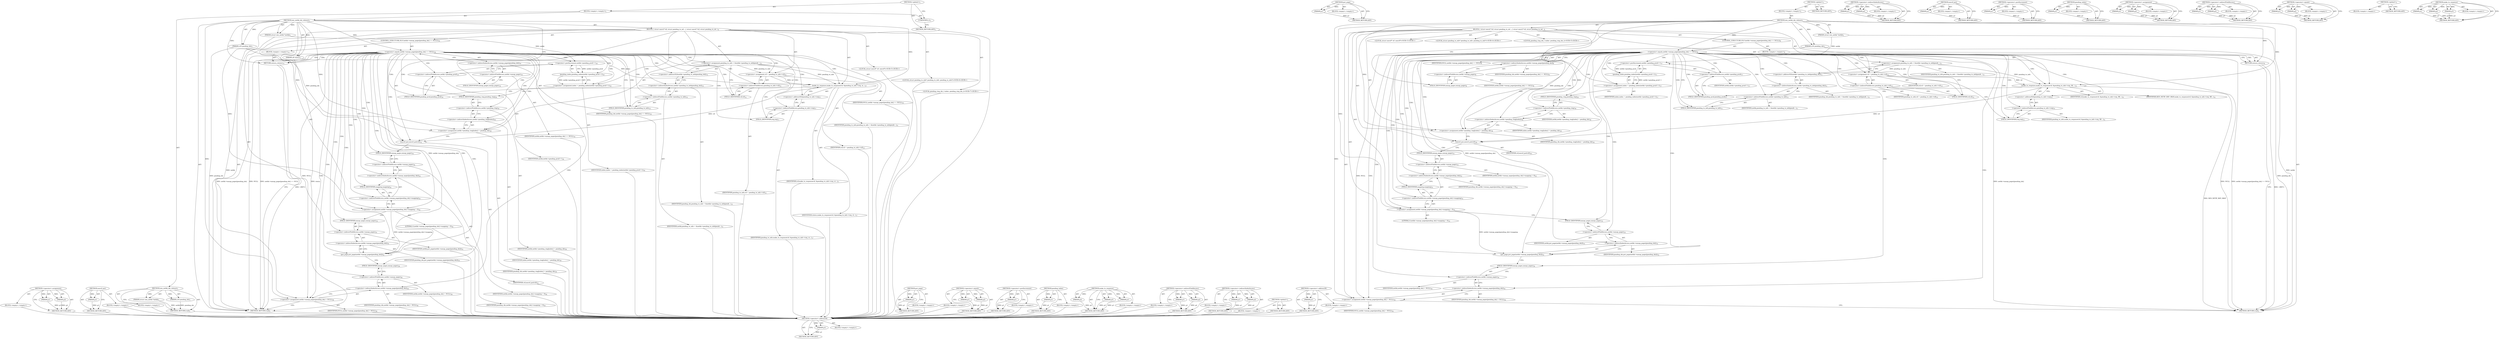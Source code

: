 digraph "&lt;operator&gt;.addressOf" {
vulnerable_130 [label=<(METHOD,&lt;operator&gt;.addressOf)>];
vulnerable_131 [label=<(PARAM,p1)>];
vulnerable_132 [label=<(BLOCK,&lt;empty&gt;,&lt;empty&gt;)>];
vulnerable_133 [label=<(METHOD_RETURN,ANY)>];
vulnerable_152 [label=<(METHOD,put_page)>];
vulnerable_153 [label=<(PARAM,p1)>];
vulnerable_154 [label=<(BLOCK,&lt;empty&gt;,&lt;empty&gt;)>];
vulnerable_155 [label=<(METHOD_RETURN,ANY)>];
vulnerable_6 [label=<(METHOD,&lt;global&gt;)<SUB>1</SUB>>];
vulnerable_7 [label=<(BLOCK,&lt;empty&gt;,&lt;empty&gt;)<SUB>1</SUB>>];
vulnerable_8 [label=<(METHOD,xen_netbk_idx_release)<SUB>1</SUB>>];
vulnerable_9 [label=<(PARAM,struct xen_netbk *netbk)<SUB>1</SUB>>];
vulnerable_10 [label=<(PARAM,u16 pending_idx)<SUB>1</SUB>>];
vulnerable_11 [label=<(BLOCK,{
 	struct xenvif *vif;
 	struct pending_tx_inf...,{
 	struct xenvif *vif;
 	struct pending_tx_inf...)<SUB>2</SUB>>];
vulnerable_12 [label="<(LOCAL,struct xenvif* vif: xenvif*)<SUB>3</SUB>>"];
vulnerable_13 [label="<(LOCAL,struct pending_tx_info* pending_tx_info: pending_tx_info*)<SUB>4</SUB>>"];
vulnerable_14 [label="<(LOCAL,pending_ring_idx_t index: pending_ring_idx_t)<SUB>5</SUB>>"];
vulnerable_15 [label=<(CONTROL_STRUCTURE,IF,if (netbk-&gt;mmap_pages[pending_idx] == NULL))<SUB>8</SUB>>];
vulnerable_16 [label=<(&lt;operator&gt;.equals,netbk-&gt;mmap_pages[pending_idx] == NULL)<SUB>8</SUB>>];
vulnerable_17 [label=<(&lt;operator&gt;.indirectIndexAccess,netbk-&gt;mmap_pages[pending_idx])<SUB>8</SUB>>];
vulnerable_18 [label=<(&lt;operator&gt;.indirectFieldAccess,netbk-&gt;mmap_pages)<SUB>8</SUB>>];
vulnerable_19 [label=<(IDENTIFIER,netbk,netbk-&gt;mmap_pages[pending_idx] == NULL)<SUB>8</SUB>>];
vulnerable_20 [label=<(FIELD_IDENTIFIER,mmap_pages,mmap_pages)<SUB>8</SUB>>];
vulnerable_21 [label=<(IDENTIFIER,pending_idx,netbk-&gt;mmap_pages[pending_idx] == NULL)<SUB>8</SUB>>];
vulnerable_22 [label=<(IDENTIFIER,NULL,netbk-&gt;mmap_pages[pending_idx] == NULL)<SUB>8</SUB>>];
vulnerable_23 [label=<(BLOCK,&lt;empty&gt;,&lt;empty&gt;)<SUB>9</SUB>>];
vulnerable_24 [label=<(RETURN,return;,return;)<SUB>9</SUB>>];
vulnerable_25 [label=<(&lt;operator&gt;.assignment,pending_tx_info = &amp;netbk-&gt;pending_tx_info[pendi...)<SUB>11</SUB>>];
vulnerable_26 [label=<(IDENTIFIER,pending_tx_info,pending_tx_info = &amp;netbk-&gt;pending_tx_info[pendi...)<SUB>11</SUB>>];
vulnerable_27 [label=<(&lt;operator&gt;.addressOf,&amp;netbk-&gt;pending_tx_info[pending_idx])<SUB>11</SUB>>];
vulnerable_28 [label=<(&lt;operator&gt;.indirectIndexAccess,netbk-&gt;pending_tx_info[pending_idx])<SUB>11</SUB>>];
vulnerable_29 [label=<(&lt;operator&gt;.indirectFieldAccess,netbk-&gt;pending_tx_info)<SUB>11</SUB>>];
vulnerable_30 [label=<(IDENTIFIER,netbk,pending_tx_info = &amp;netbk-&gt;pending_tx_info[pendi...)<SUB>11</SUB>>];
vulnerable_31 [label=<(FIELD_IDENTIFIER,pending_tx_info,pending_tx_info)<SUB>11</SUB>>];
vulnerable_32 [label=<(IDENTIFIER,pending_idx,pending_tx_info = &amp;netbk-&gt;pending_tx_info[pendi...)<SUB>11</SUB>>];
vulnerable_33 [label=<(&lt;operator&gt;.assignment,vif = pending_tx_info-&gt;vif)<SUB>13</SUB>>];
vulnerable_34 [label=<(IDENTIFIER,vif,vif = pending_tx_info-&gt;vif)<SUB>13</SUB>>];
vulnerable_35 [label=<(&lt;operator&gt;.indirectFieldAccess,pending_tx_info-&gt;vif)<SUB>13</SUB>>];
vulnerable_36 [label=<(IDENTIFIER,pending_tx_info,vif = pending_tx_info-&gt;vif)<SUB>13</SUB>>];
vulnerable_37 [label=<(FIELD_IDENTIFIER,vif,vif)<SUB>13</SUB>>];
vulnerable_38 [label=<(make_tx_response,make_tx_response(vif, &amp;pending_tx_info-&gt;req, XE...)<SUB>15</SUB>>];
vulnerable_39 [label=<(IDENTIFIER,vif,make_tx_response(vif, &amp;pending_tx_info-&gt;req, XE...)<SUB>15</SUB>>];
vulnerable_40 [label=<(&lt;operator&gt;.addressOf,&amp;pending_tx_info-&gt;req)<SUB>15</SUB>>];
vulnerable_41 [label=<(&lt;operator&gt;.indirectFieldAccess,pending_tx_info-&gt;req)<SUB>15</SUB>>];
vulnerable_42 [label=<(IDENTIFIER,pending_tx_info,make_tx_response(vif, &amp;pending_tx_info-&gt;req, XE...)<SUB>15</SUB>>];
vulnerable_43 [label=<(FIELD_IDENTIFIER,req,req)<SUB>15</SUB>>];
vulnerable_44 [label=<(IDENTIFIER,XEN_NETIF_RSP_OKAY,make_tx_response(vif, &amp;pending_tx_info-&gt;req, XE...)<SUB>15</SUB>>];
vulnerable_45 [label=<(&lt;operator&gt;.assignment,index = pending_index(netbk-&gt;pending_prod++))<SUB>17</SUB>>];
vulnerable_46 [label=<(IDENTIFIER,index,index = pending_index(netbk-&gt;pending_prod++))<SUB>17</SUB>>];
vulnerable_47 [label=<(pending_index,pending_index(netbk-&gt;pending_prod++))<SUB>17</SUB>>];
vulnerable_48 [label=<(&lt;operator&gt;.postIncrement,netbk-&gt;pending_prod++)<SUB>17</SUB>>];
vulnerable_49 [label=<(&lt;operator&gt;.indirectFieldAccess,netbk-&gt;pending_prod)<SUB>17</SUB>>];
vulnerable_50 [label=<(IDENTIFIER,netbk,netbk-&gt;pending_prod++)<SUB>17</SUB>>];
vulnerable_51 [label=<(FIELD_IDENTIFIER,pending_prod,pending_prod)<SUB>17</SUB>>];
vulnerable_52 [label=<(&lt;operator&gt;.assignment,netbk-&gt;pending_ring[index] = pending_idx)<SUB>18</SUB>>];
vulnerable_53 [label=<(&lt;operator&gt;.indirectIndexAccess,netbk-&gt;pending_ring[index])<SUB>18</SUB>>];
vulnerable_54 [label=<(&lt;operator&gt;.indirectFieldAccess,netbk-&gt;pending_ring)<SUB>18</SUB>>];
vulnerable_55 [label=<(IDENTIFIER,netbk,netbk-&gt;pending_ring[index] = pending_idx)<SUB>18</SUB>>];
vulnerable_56 [label=<(FIELD_IDENTIFIER,pending_ring,pending_ring)<SUB>18</SUB>>];
vulnerable_57 [label=<(IDENTIFIER,index,netbk-&gt;pending_ring[index] = pending_idx)<SUB>18</SUB>>];
vulnerable_58 [label=<(IDENTIFIER,pending_idx,netbk-&gt;pending_ring[index] = pending_idx)<SUB>18</SUB>>];
vulnerable_59 [label=<(xenvif_put,xenvif_put(vif))<SUB>20</SUB>>];
vulnerable_60 [label=<(IDENTIFIER,vif,xenvif_put(vif))<SUB>20</SUB>>];
vulnerable_61 [label=<(&lt;operator&gt;.assignment,netbk-&gt;mmap_pages[pending_idx]-&gt;mapping = 0)<SUB>22</SUB>>];
vulnerable_62 [label=<(&lt;operator&gt;.indirectFieldAccess,netbk-&gt;mmap_pages[pending_idx]-&gt;mapping)<SUB>22</SUB>>];
vulnerable_63 [label=<(&lt;operator&gt;.indirectIndexAccess,netbk-&gt;mmap_pages[pending_idx])<SUB>22</SUB>>];
vulnerable_64 [label=<(&lt;operator&gt;.indirectFieldAccess,netbk-&gt;mmap_pages)<SUB>22</SUB>>];
vulnerable_65 [label=<(IDENTIFIER,netbk,netbk-&gt;mmap_pages[pending_idx]-&gt;mapping = 0)<SUB>22</SUB>>];
vulnerable_66 [label=<(FIELD_IDENTIFIER,mmap_pages,mmap_pages)<SUB>22</SUB>>];
vulnerable_67 [label=<(IDENTIFIER,pending_idx,netbk-&gt;mmap_pages[pending_idx]-&gt;mapping = 0)<SUB>22</SUB>>];
vulnerable_68 [label=<(FIELD_IDENTIFIER,mapping,mapping)<SUB>22</SUB>>];
vulnerable_69 [label=<(LITERAL,0,netbk-&gt;mmap_pages[pending_idx]-&gt;mapping = 0)<SUB>22</SUB>>];
vulnerable_70 [label=<(put_page,put_page(netbk-&gt;mmap_pages[pending_idx]))<SUB>23</SUB>>];
vulnerable_71 [label=<(&lt;operator&gt;.indirectIndexAccess,netbk-&gt;mmap_pages[pending_idx])<SUB>23</SUB>>];
vulnerable_72 [label=<(&lt;operator&gt;.indirectFieldAccess,netbk-&gt;mmap_pages)<SUB>23</SUB>>];
vulnerable_73 [label=<(IDENTIFIER,netbk,put_page(netbk-&gt;mmap_pages[pending_idx]))<SUB>23</SUB>>];
vulnerable_74 [label=<(FIELD_IDENTIFIER,mmap_pages,mmap_pages)<SUB>23</SUB>>];
vulnerable_75 [label=<(IDENTIFIER,pending_idx,put_page(netbk-&gt;mmap_pages[pending_idx]))<SUB>23</SUB>>];
vulnerable_76 [label=<(&lt;operator&gt;.assignment,netbk-&gt;mmap_pages[pending_idx] = NULL)<SUB>24</SUB>>];
vulnerable_77 [label=<(&lt;operator&gt;.indirectIndexAccess,netbk-&gt;mmap_pages[pending_idx])<SUB>24</SUB>>];
vulnerable_78 [label=<(&lt;operator&gt;.indirectFieldAccess,netbk-&gt;mmap_pages)<SUB>24</SUB>>];
vulnerable_79 [label=<(IDENTIFIER,netbk,netbk-&gt;mmap_pages[pending_idx] = NULL)<SUB>24</SUB>>];
vulnerable_80 [label=<(FIELD_IDENTIFIER,mmap_pages,mmap_pages)<SUB>24</SUB>>];
vulnerable_81 [label=<(IDENTIFIER,pending_idx,netbk-&gt;mmap_pages[pending_idx] = NULL)<SUB>24</SUB>>];
vulnerable_82 [label=<(IDENTIFIER,NULL,netbk-&gt;mmap_pages[pending_idx] = NULL)<SUB>24</SUB>>];
vulnerable_83 [label=<(METHOD_RETURN,void)<SUB>1</SUB>>];
vulnerable_85 [label=<(METHOD_RETURN,ANY)<SUB>1</SUB>>];
vulnerable_115 [label=<(METHOD,&lt;operator&gt;.indirectIndexAccess)>];
vulnerable_116 [label=<(PARAM,p1)>];
vulnerable_117 [label=<(PARAM,p2)>];
vulnerable_118 [label=<(BLOCK,&lt;empty&gt;,&lt;empty&gt;)>];
vulnerable_119 [label=<(METHOD_RETURN,ANY)>];
vulnerable_148 [label=<(METHOD,xenvif_put)>];
vulnerable_149 [label=<(PARAM,p1)>];
vulnerable_150 [label=<(BLOCK,&lt;empty&gt;,&lt;empty&gt;)>];
vulnerable_151 [label=<(METHOD_RETURN,ANY)>];
vulnerable_144 [label=<(METHOD,&lt;operator&gt;.postIncrement)>];
vulnerable_145 [label=<(PARAM,p1)>];
vulnerable_146 [label=<(BLOCK,&lt;empty&gt;,&lt;empty&gt;)>];
vulnerable_147 [label=<(METHOD_RETURN,ANY)>];
vulnerable_140 [label=<(METHOD,pending_index)>];
vulnerable_141 [label=<(PARAM,p1)>];
vulnerable_142 [label=<(BLOCK,&lt;empty&gt;,&lt;empty&gt;)>];
vulnerable_143 [label=<(METHOD_RETURN,ANY)>];
vulnerable_125 [label=<(METHOD,&lt;operator&gt;.assignment)>];
vulnerable_126 [label=<(PARAM,p1)>];
vulnerable_127 [label=<(PARAM,p2)>];
vulnerable_128 [label=<(BLOCK,&lt;empty&gt;,&lt;empty&gt;)>];
vulnerable_129 [label=<(METHOD_RETURN,ANY)>];
vulnerable_120 [label=<(METHOD,&lt;operator&gt;.indirectFieldAccess)>];
vulnerable_121 [label=<(PARAM,p1)>];
vulnerable_122 [label=<(PARAM,p2)>];
vulnerable_123 [label=<(BLOCK,&lt;empty&gt;,&lt;empty&gt;)>];
vulnerable_124 [label=<(METHOD_RETURN,ANY)>];
vulnerable_110 [label=<(METHOD,&lt;operator&gt;.equals)>];
vulnerable_111 [label=<(PARAM,p1)>];
vulnerable_112 [label=<(PARAM,p2)>];
vulnerable_113 [label=<(BLOCK,&lt;empty&gt;,&lt;empty&gt;)>];
vulnerable_114 [label=<(METHOD_RETURN,ANY)>];
vulnerable_104 [label=<(METHOD,&lt;global&gt;)<SUB>1</SUB>>];
vulnerable_105 [label=<(BLOCK,&lt;empty&gt;,&lt;empty&gt;)>];
vulnerable_106 [label=<(METHOD_RETURN,ANY)>];
vulnerable_134 [label=<(METHOD,make_tx_response)>];
vulnerable_135 [label=<(PARAM,p1)>];
vulnerable_136 [label=<(PARAM,p2)>];
vulnerable_137 [label=<(PARAM,p3)>];
vulnerable_138 [label=<(BLOCK,&lt;empty&gt;,&lt;empty&gt;)>];
vulnerable_139 [label=<(METHOD_RETURN,ANY)>];
fixed_135 [label=<(METHOD,&lt;operator&gt;.assignment)>];
fixed_136 [label=<(PARAM,p1)>];
fixed_137 [label=<(PARAM,p2)>];
fixed_138 [label=<(BLOCK,&lt;empty&gt;,&lt;empty&gt;)>];
fixed_139 [label=<(METHOD_RETURN,ANY)>];
fixed_158 [label=<(METHOD,xenvif_put)>];
fixed_159 [label=<(PARAM,p1)>];
fixed_160 [label=<(BLOCK,&lt;empty&gt;,&lt;empty&gt;)>];
fixed_161 [label=<(METHOD_RETURN,ANY)>];
fixed_6 [label=<(METHOD,&lt;global&gt;)<SUB>1</SUB>>];
fixed_7 [label=<(BLOCK,&lt;empty&gt;,&lt;empty&gt;)<SUB>1</SUB>>];
fixed_8 [label=<(METHOD,xen_netbk_idx_release)<SUB>1</SUB>>];
fixed_9 [label=<(PARAM,struct xen_netbk *netbk)<SUB>1</SUB>>];
fixed_10 [label=<(PARAM,u16 pending_idx)<SUB>1</SUB>>];
fixed_11 [label=<(BLOCK,&lt;empty&gt;,&lt;empty&gt;)>];
fixed_12 [label=<(METHOD_RETURN,void)<SUB>1</SUB>>];
fixed_14 [label=<(UNKNOWN,),))<SUB>1</SUB>>];
fixed_15 [label=<(METHOD,xen_netbk_idx_release)<SUB>2</SUB>>];
fixed_16 [label=<(PARAM,struct xen_netbk *netbk)<SUB>2</SUB>>];
fixed_17 [label=<(PARAM,u16 pending_idx)<SUB>2</SUB>>];
fixed_18 [label=<(PARAM,u8 status)<SUB>3</SUB>>];
fixed_19 [label=<(BLOCK,{
 	struct xenvif *vif;
 	struct pending_tx_inf...,{
 	struct xenvif *vif;
 	struct pending_tx_inf...)<SUB>4</SUB>>];
fixed_20 [label="<(LOCAL,struct xenvif* vif: xenvif*)<SUB>5</SUB>>"];
fixed_21 [label="<(LOCAL,struct pending_tx_info* pending_tx_info: pending_tx_info*)<SUB>6</SUB>>"];
fixed_22 [label="<(LOCAL,pending_ring_idx_t index: pending_ring_idx_t)<SUB>7</SUB>>"];
fixed_23 [label=<(CONTROL_STRUCTURE,IF,if (netbk-&gt;mmap_pages[pending_idx] == NULL))<SUB>10</SUB>>];
fixed_24 [label=<(&lt;operator&gt;.equals,netbk-&gt;mmap_pages[pending_idx] == NULL)<SUB>10</SUB>>];
fixed_25 [label=<(&lt;operator&gt;.indirectIndexAccess,netbk-&gt;mmap_pages[pending_idx])<SUB>10</SUB>>];
fixed_26 [label=<(&lt;operator&gt;.indirectFieldAccess,netbk-&gt;mmap_pages)<SUB>10</SUB>>];
fixed_27 [label=<(IDENTIFIER,netbk,netbk-&gt;mmap_pages[pending_idx] == NULL)<SUB>10</SUB>>];
fixed_28 [label=<(FIELD_IDENTIFIER,mmap_pages,mmap_pages)<SUB>10</SUB>>];
fixed_29 [label=<(IDENTIFIER,pending_idx,netbk-&gt;mmap_pages[pending_idx] == NULL)<SUB>10</SUB>>];
fixed_30 [label=<(IDENTIFIER,NULL,netbk-&gt;mmap_pages[pending_idx] == NULL)<SUB>10</SUB>>];
fixed_31 [label=<(BLOCK,&lt;empty&gt;,&lt;empty&gt;)<SUB>11</SUB>>];
fixed_32 [label=<(RETURN,return;,return;)<SUB>11</SUB>>];
fixed_33 [label=<(&lt;operator&gt;.assignment,pending_tx_info = &amp;netbk-&gt;pending_tx_info[pendi...)<SUB>13</SUB>>];
fixed_34 [label=<(IDENTIFIER,pending_tx_info,pending_tx_info = &amp;netbk-&gt;pending_tx_info[pendi...)<SUB>13</SUB>>];
fixed_35 [label=<(&lt;operator&gt;.addressOf,&amp;netbk-&gt;pending_tx_info[pending_idx])<SUB>13</SUB>>];
fixed_36 [label=<(&lt;operator&gt;.indirectIndexAccess,netbk-&gt;pending_tx_info[pending_idx])<SUB>13</SUB>>];
fixed_37 [label=<(&lt;operator&gt;.indirectFieldAccess,netbk-&gt;pending_tx_info)<SUB>13</SUB>>];
fixed_38 [label=<(IDENTIFIER,netbk,pending_tx_info = &amp;netbk-&gt;pending_tx_info[pendi...)<SUB>13</SUB>>];
fixed_39 [label=<(FIELD_IDENTIFIER,pending_tx_info,pending_tx_info)<SUB>13</SUB>>];
fixed_40 [label=<(IDENTIFIER,pending_idx,pending_tx_info = &amp;netbk-&gt;pending_tx_info[pendi...)<SUB>13</SUB>>];
fixed_41 [label=<(&lt;operator&gt;.assignment,vif = pending_tx_info-&gt;vif)<SUB>15</SUB>>];
fixed_42 [label=<(IDENTIFIER,vif,vif = pending_tx_info-&gt;vif)<SUB>15</SUB>>];
fixed_43 [label=<(&lt;operator&gt;.indirectFieldAccess,pending_tx_info-&gt;vif)<SUB>15</SUB>>];
fixed_44 [label=<(IDENTIFIER,pending_tx_info,vif = pending_tx_info-&gt;vif)<SUB>15</SUB>>];
fixed_45 [label=<(FIELD_IDENTIFIER,vif,vif)<SUB>15</SUB>>];
fixed_46 [label=<(make_tx_response,make_tx_response(vif, &amp;pending_tx_info-&gt;req, st...)<SUB>17</SUB>>];
fixed_47 [label=<(IDENTIFIER,vif,make_tx_response(vif, &amp;pending_tx_info-&gt;req, st...)<SUB>17</SUB>>];
fixed_48 [label=<(&lt;operator&gt;.addressOf,&amp;pending_tx_info-&gt;req)<SUB>17</SUB>>];
fixed_49 [label=<(&lt;operator&gt;.indirectFieldAccess,pending_tx_info-&gt;req)<SUB>17</SUB>>];
fixed_50 [label=<(IDENTIFIER,pending_tx_info,make_tx_response(vif, &amp;pending_tx_info-&gt;req, st...)<SUB>17</SUB>>];
fixed_51 [label=<(FIELD_IDENTIFIER,req,req)<SUB>17</SUB>>];
fixed_52 [label=<(IDENTIFIER,status,make_tx_response(vif, &amp;pending_tx_info-&gt;req, st...)<SUB>17</SUB>>];
fixed_53 [label=<(&lt;operator&gt;.assignment,index = pending_index(netbk-&gt;pending_prod++))<SUB>19</SUB>>];
fixed_54 [label=<(IDENTIFIER,index,index = pending_index(netbk-&gt;pending_prod++))<SUB>19</SUB>>];
fixed_55 [label=<(pending_index,pending_index(netbk-&gt;pending_prod++))<SUB>19</SUB>>];
fixed_56 [label=<(&lt;operator&gt;.postIncrement,netbk-&gt;pending_prod++)<SUB>19</SUB>>];
fixed_57 [label=<(&lt;operator&gt;.indirectFieldAccess,netbk-&gt;pending_prod)<SUB>19</SUB>>];
fixed_58 [label=<(IDENTIFIER,netbk,netbk-&gt;pending_prod++)<SUB>19</SUB>>];
fixed_59 [label=<(FIELD_IDENTIFIER,pending_prod,pending_prod)<SUB>19</SUB>>];
fixed_60 [label=<(&lt;operator&gt;.assignment,netbk-&gt;pending_ring[index] = pending_idx)<SUB>20</SUB>>];
fixed_61 [label=<(&lt;operator&gt;.indirectIndexAccess,netbk-&gt;pending_ring[index])<SUB>20</SUB>>];
fixed_62 [label=<(&lt;operator&gt;.indirectFieldAccess,netbk-&gt;pending_ring)<SUB>20</SUB>>];
fixed_63 [label=<(IDENTIFIER,netbk,netbk-&gt;pending_ring[index] = pending_idx)<SUB>20</SUB>>];
fixed_64 [label=<(FIELD_IDENTIFIER,pending_ring,pending_ring)<SUB>20</SUB>>];
fixed_65 [label=<(IDENTIFIER,index,netbk-&gt;pending_ring[index] = pending_idx)<SUB>20</SUB>>];
fixed_66 [label=<(IDENTIFIER,pending_idx,netbk-&gt;pending_ring[index] = pending_idx)<SUB>20</SUB>>];
fixed_67 [label=<(xenvif_put,xenvif_put(vif))<SUB>22</SUB>>];
fixed_68 [label=<(IDENTIFIER,vif,xenvif_put(vif))<SUB>22</SUB>>];
fixed_69 [label=<(&lt;operator&gt;.assignment,netbk-&gt;mmap_pages[pending_idx]-&gt;mapping = 0)<SUB>24</SUB>>];
fixed_70 [label=<(&lt;operator&gt;.indirectFieldAccess,netbk-&gt;mmap_pages[pending_idx]-&gt;mapping)<SUB>24</SUB>>];
fixed_71 [label=<(&lt;operator&gt;.indirectIndexAccess,netbk-&gt;mmap_pages[pending_idx])<SUB>24</SUB>>];
fixed_72 [label=<(&lt;operator&gt;.indirectFieldAccess,netbk-&gt;mmap_pages)<SUB>24</SUB>>];
fixed_73 [label=<(IDENTIFIER,netbk,netbk-&gt;mmap_pages[pending_idx]-&gt;mapping = 0)<SUB>24</SUB>>];
fixed_74 [label=<(FIELD_IDENTIFIER,mmap_pages,mmap_pages)<SUB>24</SUB>>];
fixed_75 [label=<(IDENTIFIER,pending_idx,netbk-&gt;mmap_pages[pending_idx]-&gt;mapping = 0)<SUB>24</SUB>>];
fixed_76 [label=<(FIELD_IDENTIFIER,mapping,mapping)<SUB>24</SUB>>];
fixed_77 [label=<(LITERAL,0,netbk-&gt;mmap_pages[pending_idx]-&gt;mapping = 0)<SUB>24</SUB>>];
fixed_78 [label=<(put_page,put_page(netbk-&gt;mmap_pages[pending_idx]))<SUB>25</SUB>>];
fixed_79 [label=<(&lt;operator&gt;.indirectIndexAccess,netbk-&gt;mmap_pages[pending_idx])<SUB>25</SUB>>];
fixed_80 [label=<(&lt;operator&gt;.indirectFieldAccess,netbk-&gt;mmap_pages)<SUB>25</SUB>>];
fixed_81 [label=<(IDENTIFIER,netbk,put_page(netbk-&gt;mmap_pages[pending_idx]))<SUB>25</SUB>>];
fixed_82 [label=<(FIELD_IDENTIFIER,mmap_pages,mmap_pages)<SUB>25</SUB>>];
fixed_83 [label=<(IDENTIFIER,pending_idx,put_page(netbk-&gt;mmap_pages[pending_idx]))<SUB>25</SUB>>];
fixed_84 [label=<(&lt;operator&gt;.assignment,netbk-&gt;mmap_pages[pending_idx] = NULL)<SUB>26</SUB>>];
fixed_85 [label=<(&lt;operator&gt;.indirectIndexAccess,netbk-&gt;mmap_pages[pending_idx])<SUB>26</SUB>>];
fixed_86 [label=<(&lt;operator&gt;.indirectFieldAccess,netbk-&gt;mmap_pages)<SUB>26</SUB>>];
fixed_87 [label=<(IDENTIFIER,netbk,netbk-&gt;mmap_pages[pending_idx] = NULL)<SUB>26</SUB>>];
fixed_88 [label=<(FIELD_IDENTIFIER,mmap_pages,mmap_pages)<SUB>26</SUB>>];
fixed_89 [label=<(IDENTIFIER,pending_idx,netbk-&gt;mmap_pages[pending_idx] = NULL)<SUB>26</SUB>>];
fixed_90 [label=<(IDENTIFIER,NULL,netbk-&gt;mmap_pages[pending_idx] = NULL)<SUB>26</SUB>>];
fixed_91 [label=<(METHOD_RETURN,void)<SUB>2</SUB>>];
fixed_93 [label=<(METHOD_RETURN,ANY)<SUB>1</SUB>>];
fixed_162 [label=<(METHOD,put_page)>];
fixed_163 [label=<(PARAM,p1)>];
fixed_164 [label=<(BLOCK,&lt;empty&gt;,&lt;empty&gt;)>];
fixed_165 [label=<(METHOD_RETURN,ANY)>];
fixed_120 [label=<(METHOD,&lt;operator&gt;.equals)>];
fixed_121 [label=<(PARAM,p1)>];
fixed_122 [label=<(PARAM,p2)>];
fixed_123 [label=<(BLOCK,&lt;empty&gt;,&lt;empty&gt;)>];
fixed_124 [label=<(METHOD_RETURN,ANY)>];
fixed_154 [label=<(METHOD,&lt;operator&gt;.postIncrement)>];
fixed_155 [label=<(PARAM,p1)>];
fixed_156 [label=<(BLOCK,&lt;empty&gt;,&lt;empty&gt;)>];
fixed_157 [label=<(METHOD_RETURN,ANY)>];
fixed_150 [label=<(METHOD,pending_index)>];
fixed_151 [label=<(PARAM,p1)>];
fixed_152 [label=<(BLOCK,&lt;empty&gt;,&lt;empty&gt;)>];
fixed_153 [label=<(METHOD_RETURN,ANY)>];
fixed_144 [label=<(METHOD,make_tx_response)>];
fixed_145 [label=<(PARAM,p1)>];
fixed_146 [label=<(PARAM,p2)>];
fixed_147 [label=<(PARAM,p3)>];
fixed_148 [label=<(BLOCK,&lt;empty&gt;,&lt;empty&gt;)>];
fixed_149 [label=<(METHOD_RETURN,ANY)>];
fixed_130 [label=<(METHOD,&lt;operator&gt;.indirectFieldAccess)>];
fixed_131 [label=<(PARAM,p1)>];
fixed_132 [label=<(PARAM,p2)>];
fixed_133 [label=<(BLOCK,&lt;empty&gt;,&lt;empty&gt;)>];
fixed_134 [label=<(METHOD_RETURN,ANY)>];
fixed_125 [label=<(METHOD,&lt;operator&gt;.indirectIndexAccess)>];
fixed_126 [label=<(PARAM,p1)>];
fixed_127 [label=<(PARAM,p2)>];
fixed_128 [label=<(BLOCK,&lt;empty&gt;,&lt;empty&gt;)>];
fixed_129 [label=<(METHOD_RETURN,ANY)>];
fixed_114 [label=<(METHOD,&lt;global&gt;)<SUB>1</SUB>>];
fixed_115 [label=<(BLOCK,&lt;empty&gt;,&lt;empty&gt;)>];
fixed_116 [label=<(METHOD_RETURN,ANY)>];
fixed_140 [label=<(METHOD,&lt;operator&gt;.addressOf)>];
fixed_141 [label=<(PARAM,p1)>];
fixed_142 [label=<(BLOCK,&lt;empty&gt;,&lt;empty&gt;)>];
fixed_143 [label=<(METHOD_RETURN,ANY)>];
vulnerable_130 -> vulnerable_131  [key=0, label="AST: "];
vulnerable_130 -> vulnerable_131  [key=1, label="DDG: "];
vulnerable_130 -> vulnerable_132  [key=0, label="AST: "];
vulnerable_130 -> vulnerable_133  [key=0, label="AST: "];
vulnerable_130 -> vulnerable_133  [key=1, label="CFG: "];
vulnerable_131 -> vulnerable_133  [key=0, label="DDG: p1"];
vulnerable_152 -> vulnerable_153  [key=0, label="AST: "];
vulnerable_152 -> vulnerable_153  [key=1, label="DDG: "];
vulnerable_152 -> vulnerable_154  [key=0, label="AST: "];
vulnerable_152 -> vulnerable_155  [key=0, label="AST: "];
vulnerable_152 -> vulnerable_155  [key=1, label="CFG: "];
vulnerable_153 -> vulnerable_155  [key=0, label="DDG: p1"];
vulnerable_6 -> vulnerable_7  [key=0, label="AST: "];
vulnerable_6 -> vulnerable_85  [key=0, label="AST: "];
vulnerable_6 -> vulnerable_85  [key=1, label="CFG: "];
vulnerable_7 -> vulnerable_8  [key=0, label="AST: "];
vulnerable_8 -> vulnerable_9  [key=0, label="AST: "];
vulnerable_8 -> vulnerable_9  [key=1, label="DDG: "];
vulnerable_8 -> vulnerable_10  [key=0, label="AST: "];
vulnerable_8 -> vulnerable_10  [key=1, label="DDG: "];
vulnerable_8 -> vulnerable_11  [key=0, label="AST: "];
vulnerable_8 -> vulnerable_83  [key=0, label="AST: "];
vulnerable_8 -> vulnerable_20  [key=0, label="CFG: "];
vulnerable_8 -> vulnerable_52  [key=0, label="DDG: "];
vulnerable_8 -> vulnerable_61  [key=0, label="DDG: "];
vulnerable_8 -> vulnerable_76  [key=0, label="DDG: "];
vulnerable_8 -> vulnerable_38  [key=0, label="DDG: "];
vulnerable_8 -> vulnerable_59  [key=0, label="DDG: "];
vulnerable_8 -> vulnerable_16  [key=0, label="DDG: "];
vulnerable_8 -> vulnerable_24  [key=0, label="DDG: "];
vulnerable_9 -> vulnerable_83  [key=0, label="DDG: netbk"];
vulnerable_9 -> vulnerable_48  [key=0, label="DDG: netbk"];
vulnerable_10 -> vulnerable_83  [key=0, label="DDG: pending_idx"];
vulnerable_10 -> vulnerable_52  [key=0, label="DDG: pending_idx"];
vulnerable_11 -> vulnerable_12  [key=0, label="AST: "];
vulnerable_11 -> vulnerable_13  [key=0, label="AST: "];
vulnerable_11 -> vulnerable_14  [key=0, label="AST: "];
vulnerable_11 -> vulnerable_15  [key=0, label="AST: "];
vulnerable_11 -> vulnerable_25  [key=0, label="AST: "];
vulnerable_11 -> vulnerable_33  [key=0, label="AST: "];
vulnerable_11 -> vulnerable_38  [key=0, label="AST: "];
vulnerable_11 -> vulnerable_45  [key=0, label="AST: "];
vulnerable_11 -> vulnerable_52  [key=0, label="AST: "];
vulnerable_11 -> vulnerable_59  [key=0, label="AST: "];
vulnerable_11 -> vulnerable_61  [key=0, label="AST: "];
vulnerable_11 -> vulnerable_70  [key=0, label="AST: "];
vulnerable_11 -> vulnerable_76  [key=0, label="AST: "];
vulnerable_15 -> vulnerable_16  [key=0, label="AST: "];
vulnerable_15 -> vulnerable_23  [key=0, label="AST: "];
vulnerable_16 -> vulnerable_17  [key=0, label="AST: "];
vulnerable_16 -> vulnerable_22  [key=0, label="AST: "];
vulnerable_16 -> vulnerable_24  [key=0, label="CFG: "];
vulnerable_16 -> vulnerable_24  [key=1, label="CDG: "];
vulnerable_16 -> vulnerable_31  [key=0, label="CFG: "];
vulnerable_16 -> vulnerable_31  [key=1, label="CDG: "];
vulnerable_16 -> vulnerable_83  [key=0, label="DDG: netbk-&gt;mmap_pages[pending_idx]"];
vulnerable_16 -> vulnerable_83  [key=1, label="DDG: NULL"];
vulnerable_16 -> vulnerable_83  [key=2, label="DDG: netbk-&gt;mmap_pages[pending_idx] == NULL"];
vulnerable_16 -> vulnerable_76  [key=0, label="DDG: NULL"];
vulnerable_16 -> vulnerable_76  [key=1, label="CDG: "];
vulnerable_16 -> vulnerable_70  [key=0, label="DDG: netbk-&gt;mmap_pages[pending_idx]"];
vulnerable_16 -> vulnerable_70  [key=1, label="CDG: "];
vulnerable_16 -> vulnerable_47  [key=0, label="CDG: "];
vulnerable_16 -> vulnerable_48  [key=0, label="CDG: "];
vulnerable_16 -> vulnerable_68  [key=0, label="CDG: "];
vulnerable_16 -> vulnerable_49  [key=0, label="CDG: "];
vulnerable_16 -> vulnerable_77  [key=0, label="CDG: "];
vulnerable_16 -> vulnerable_64  [key=0, label="CDG: "];
vulnerable_16 -> vulnerable_51  [key=0, label="CDG: "];
vulnerable_16 -> vulnerable_28  [key=0, label="CDG: "];
vulnerable_16 -> vulnerable_66  [key=0, label="CDG: "];
vulnerable_16 -> vulnerable_52  [key=0, label="CDG: "];
vulnerable_16 -> vulnerable_37  [key=0, label="CDG: "];
vulnerable_16 -> vulnerable_38  [key=0, label="CDG: "];
vulnerable_16 -> vulnerable_25  [key=0, label="CDG: "];
vulnerable_16 -> vulnerable_72  [key=0, label="CDG: "];
vulnerable_16 -> vulnerable_56  [key=0, label="CDG: "];
vulnerable_16 -> vulnerable_74  [key=0, label="CDG: "];
vulnerable_16 -> vulnerable_45  [key=0, label="CDG: "];
vulnerable_16 -> vulnerable_27  [key=0, label="CDG: "];
vulnerable_16 -> vulnerable_40  [key=0, label="CDG: "];
vulnerable_16 -> vulnerable_29  [key=0, label="CDG: "];
vulnerable_16 -> vulnerable_59  [key=0, label="CDG: "];
vulnerable_16 -> vulnerable_35  [key=0, label="CDG: "];
vulnerable_16 -> vulnerable_54  [key=0, label="CDG: "];
vulnerable_16 -> vulnerable_43  [key=0, label="CDG: "];
vulnerable_16 -> vulnerable_80  [key=0, label="CDG: "];
vulnerable_16 -> vulnerable_33  [key=0, label="CDG: "];
vulnerable_16 -> vulnerable_61  [key=0, label="CDG: "];
vulnerable_16 -> vulnerable_71  [key=0, label="CDG: "];
vulnerable_16 -> vulnerable_53  [key=0, label="CDG: "];
vulnerable_16 -> vulnerable_41  [key=0, label="CDG: "];
vulnerable_16 -> vulnerable_63  [key=0, label="CDG: "];
vulnerable_16 -> vulnerable_78  [key=0, label="CDG: "];
vulnerable_16 -> vulnerable_62  [key=0, label="CDG: "];
vulnerable_17 -> vulnerable_18  [key=0, label="AST: "];
vulnerable_17 -> vulnerable_21  [key=0, label="AST: "];
vulnerable_17 -> vulnerable_16  [key=0, label="CFG: "];
vulnerable_18 -> vulnerable_19  [key=0, label="AST: "];
vulnerable_18 -> vulnerable_20  [key=0, label="AST: "];
vulnerable_18 -> vulnerable_17  [key=0, label="CFG: "];
vulnerable_20 -> vulnerable_18  [key=0, label="CFG: "];
vulnerable_23 -> vulnerable_24  [key=0, label="AST: "];
vulnerable_24 -> vulnerable_83  [key=0, label="CFG: "];
vulnerable_24 -> vulnerable_83  [key=1, label="DDG: &lt;RET&gt;"];
vulnerable_25 -> vulnerable_26  [key=0, label="AST: "];
vulnerable_25 -> vulnerable_27  [key=0, label="AST: "];
vulnerable_25 -> vulnerable_37  [key=0, label="CFG: "];
vulnerable_25 -> vulnerable_33  [key=0, label="DDG: pending_tx_info"];
vulnerable_25 -> vulnerable_38  [key=0, label="DDG: pending_tx_info"];
vulnerable_27 -> vulnerable_28  [key=0, label="AST: "];
vulnerable_27 -> vulnerable_25  [key=0, label="CFG: "];
vulnerable_28 -> vulnerable_29  [key=0, label="AST: "];
vulnerable_28 -> vulnerable_32  [key=0, label="AST: "];
vulnerable_28 -> vulnerable_27  [key=0, label="CFG: "];
vulnerable_29 -> vulnerable_30  [key=0, label="AST: "];
vulnerable_29 -> vulnerable_31  [key=0, label="AST: "];
vulnerable_29 -> vulnerable_28  [key=0, label="CFG: "];
vulnerable_31 -> vulnerable_29  [key=0, label="CFG: "];
vulnerable_33 -> vulnerable_34  [key=0, label="AST: "];
vulnerable_33 -> vulnerable_35  [key=0, label="AST: "];
vulnerable_33 -> vulnerable_43  [key=0, label="CFG: "];
vulnerable_33 -> vulnerable_38  [key=0, label="DDG: vif"];
vulnerable_35 -> vulnerable_36  [key=0, label="AST: "];
vulnerable_35 -> vulnerable_37  [key=0, label="AST: "];
vulnerable_35 -> vulnerable_33  [key=0, label="CFG: "];
vulnerable_37 -> vulnerable_35  [key=0, label="CFG: "];
vulnerable_38 -> vulnerable_39  [key=0, label="AST: "];
vulnerable_38 -> vulnerable_40  [key=0, label="AST: "];
vulnerable_38 -> vulnerable_44  [key=0, label="AST: "];
vulnerable_38 -> vulnerable_51  [key=0, label="CFG: "];
vulnerable_38 -> vulnerable_83  [key=0, label="DDG: XEN_NETIF_RSP_OKAY"];
vulnerable_38 -> vulnerable_59  [key=0, label="DDG: vif"];
vulnerable_40 -> vulnerable_41  [key=0, label="AST: "];
vulnerable_40 -> vulnerable_38  [key=0, label="CFG: "];
vulnerable_41 -> vulnerable_42  [key=0, label="AST: "];
vulnerable_41 -> vulnerable_43  [key=0, label="AST: "];
vulnerable_41 -> vulnerable_40  [key=0, label="CFG: "];
vulnerable_43 -> vulnerable_41  [key=0, label="CFG: "];
vulnerable_45 -> vulnerable_46  [key=0, label="AST: "];
vulnerable_45 -> vulnerable_47  [key=0, label="AST: "];
vulnerable_45 -> vulnerable_56  [key=0, label="CFG: "];
vulnerable_47 -> vulnerable_48  [key=0, label="AST: "];
vulnerable_47 -> vulnerable_45  [key=0, label="CFG: "];
vulnerable_47 -> vulnerable_45  [key=1, label="DDG: netbk-&gt;pending_prod++"];
vulnerable_48 -> vulnerable_49  [key=0, label="AST: "];
vulnerable_48 -> vulnerable_47  [key=0, label="CFG: "];
vulnerable_48 -> vulnerable_47  [key=1, label="DDG: netbk-&gt;pending_prod"];
vulnerable_49 -> vulnerable_50  [key=0, label="AST: "];
vulnerable_49 -> vulnerable_51  [key=0, label="AST: "];
vulnerable_49 -> vulnerable_48  [key=0, label="CFG: "];
vulnerable_51 -> vulnerable_49  [key=0, label="CFG: "];
vulnerable_52 -> vulnerable_53  [key=0, label="AST: "];
vulnerable_52 -> vulnerable_58  [key=0, label="AST: "];
vulnerable_52 -> vulnerable_59  [key=0, label="CFG: "];
vulnerable_53 -> vulnerable_54  [key=0, label="AST: "];
vulnerable_53 -> vulnerable_57  [key=0, label="AST: "];
vulnerable_53 -> vulnerable_52  [key=0, label="CFG: "];
vulnerable_54 -> vulnerable_55  [key=0, label="AST: "];
vulnerable_54 -> vulnerable_56  [key=0, label="AST: "];
vulnerable_54 -> vulnerable_53  [key=0, label="CFG: "];
vulnerable_56 -> vulnerable_54  [key=0, label="CFG: "];
vulnerable_59 -> vulnerable_60  [key=0, label="AST: "];
vulnerable_59 -> vulnerable_66  [key=0, label="CFG: "];
vulnerable_61 -> vulnerable_62  [key=0, label="AST: "];
vulnerable_61 -> vulnerable_69  [key=0, label="AST: "];
vulnerable_61 -> vulnerable_74  [key=0, label="CFG: "];
vulnerable_61 -> vulnerable_70  [key=0, label="DDG: netbk-&gt;mmap_pages[pending_idx]-&gt;mapping"];
vulnerable_62 -> vulnerable_63  [key=0, label="AST: "];
vulnerable_62 -> vulnerable_68  [key=0, label="AST: "];
vulnerable_62 -> vulnerable_61  [key=0, label="CFG: "];
vulnerable_63 -> vulnerable_64  [key=0, label="AST: "];
vulnerable_63 -> vulnerable_67  [key=0, label="AST: "];
vulnerable_63 -> vulnerable_68  [key=0, label="CFG: "];
vulnerable_64 -> vulnerable_65  [key=0, label="AST: "];
vulnerable_64 -> vulnerable_66  [key=0, label="AST: "];
vulnerable_64 -> vulnerable_63  [key=0, label="CFG: "];
vulnerable_66 -> vulnerable_64  [key=0, label="CFG: "];
vulnerable_68 -> vulnerable_62  [key=0, label="CFG: "];
vulnerable_70 -> vulnerable_71  [key=0, label="AST: "];
vulnerable_70 -> vulnerable_80  [key=0, label="CFG: "];
vulnerable_71 -> vulnerable_72  [key=0, label="AST: "];
vulnerable_71 -> vulnerable_75  [key=0, label="AST: "];
vulnerable_71 -> vulnerable_70  [key=0, label="CFG: "];
vulnerable_72 -> vulnerable_73  [key=0, label="AST: "];
vulnerable_72 -> vulnerable_74  [key=0, label="AST: "];
vulnerable_72 -> vulnerable_71  [key=0, label="CFG: "];
vulnerable_74 -> vulnerable_72  [key=0, label="CFG: "];
vulnerable_76 -> vulnerable_77  [key=0, label="AST: "];
vulnerable_76 -> vulnerable_82  [key=0, label="AST: "];
vulnerable_76 -> vulnerable_83  [key=0, label="CFG: "];
vulnerable_77 -> vulnerable_78  [key=0, label="AST: "];
vulnerable_77 -> vulnerable_81  [key=0, label="AST: "];
vulnerable_77 -> vulnerable_76  [key=0, label="CFG: "];
vulnerable_78 -> vulnerable_79  [key=0, label="AST: "];
vulnerable_78 -> vulnerable_80  [key=0, label="AST: "];
vulnerable_78 -> vulnerable_77  [key=0, label="CFG: "];
vulnerable_80 -> vulnerable_78  [key=0, label="CFG: "];
vulnerable_115 -> vulnerable_116  [key=0, label="AST: "];
vulnerable_115 -> vulnerable_116  [key=1, label="DDG: "];
vulnerable_115 -> vulnerable_118  [key=0, label="AST: "];
vulnerable_115 -> vulnerable_117  [key=0, label="AST: "];
vulnerable_115 -> vulnerable_117  [key=1, label="DDG: "];
vulnerable_115 -> vulnerable_119  [key=0, label="AST: "];
vulnerable_115 -> vulnerable_119  [key=1, label="CFG: "];
vulnerable_116 -> vulnerable_119  [key=0, label="DDG: p1"];
vulnerable_117 -> vulnerable_119  [key=0, label="DDG: p2"];
vulnerable_148 -> vulnerable_149  [key=0, label="AST: "];
vulnerable_148 -> vulnerable_149  [key=1, label="DDG: "];
vulnerable_148 -> vulnerable_150  [key=0, label="AST: "];
vulnerable_148 -> vulnerable_151  [key=0, label="AST: "];
vulnerable_148 -> vulnerable_151  [key=1, label="CFG: "];
vulnerable_149 -> vulnerable_151  [key=0, label="DDG: p1"];
vulnerable_144 -> vulnerable_145  [key=0, label="AST: "];
vulnerable_144 -> vulnerable_145  [key=1, label="DDG: "];
vulnerable_144 -> vulnerable_146  [key=0, label="AST: "];
vulnerable_144 -> vulnerable_147  [key=0, label="AST: "];
vulnerable_144 -> vulnerable_147  [key=1, label="CFG: "];
vulnerable_145 -> vulnerable_147  [key=0, label="DDG: p1"];
vulnerable_140 -> vulnerable_141  [key=0, label="AST: "];
vulnerable_140 -> vulnerable_141  [key=1, label="DDG: "];
vulnerable_140 -> vulnerable_142  [key=0, label="AST: "];
vulnerable_140 -> vulnerable_143  [key=0, label="AST: "];
vulnerable_140 -> vulnerable_143  [key=1, label="CFG: "];
vulnerable_141 -> vulnerable_143  [key=0, label="DDG: p1"];
vulnerable_125 -> vulnerable_126  [key=0, label="AST: "];
vulnerable_125 -> vulnerable_126  [key=1, label="DDG: "];
vulnerable_125 -> vulnerable_128  [key=0, label="AST: "];
vulnerable_125 -> vulnerable_127  [key=0, label="AST: "];
vulnerable_125 -> vulnerable_127  [key=1, label="DDG: "];
vulnerable_125 -> vulnerable_129  [key=0, label="AST: "];
vulnerable_125 -> vulnerable_129  [key=1, label="CFG: "];
vulnerable_126 -> vulnerable_129  [key=0, label="DDG: p1"];
vulnerable_127 -> vulnerable_129  [key=0, label="DDG: p2"];
vulnerable_120 -> vulnerable_121  [key=0, label="AST: "];
vulnerable_120 -> vulnerable_121  [key=1, label="DDG: "];
vulnerable_120 -> vulnerable_123  [key=0, label="AST: "];
vulnerable_120 -> vulnerable_122  [key=0, label="AST: "];
vulnerable_120 -> vulnerable_122  [key=1, label="DDG: "];
vulnerable_120 -> vulnerable_124  [key=0, label="AST: "];
vulnerable_120 -> vulnerable_124  [key=1, label="CFG: "];
vulnerable_121 -> vulnerable_124  [key=0, label="DDG: p1"];
vulnerable_122 -> vulnerable_124  [key=0, label="DDG: p2"];
vulnerable_110 -> vulnerable_111  [key=0, label="AST: "];
vulnerable_110 -> vulnerable_111  [key=1, label="DDG: "];
vulnerable_110 -> vulnerable_113  [key=0, label="AST: "];
vulnerable_110 -> vulnerable_112  [key=0, label="AST: "];
vulnerable_110 -> vulnerable_112  [key=1, label="DDG: "];
vulnerable_110 -> vulnerable_114  [key=0, label="AST: "];
vulnerable_110 -> vulnerable_114  [key=1, label="CFG: "];
vulnerable_111 -> vulnerable_114  [key=0, label="DDG: p1"];
vulnerable_112 -> vulnerable_114  [key=0, label="DDG: p2"];
vulnerable_104 -> vulnerable_105  [key=0, label="AST: "];
vulnerable_104 -> vulnerable_106  [key=0, label="AST: "];
vulnerable_104 -> vulnerable_106  [key=1, label="CFG: "];
vulnerable_134 -> vulnerable_135  [key=0, label="AST: "];
vulnerable_134 -> vulnerable_135  [key=1, label="DDG: "];
vulnerable_134 -> vulnerable_138  [key=0, label="AST: "];
vulnerable_134 -> vulnerable_136  [key=0, label="AST: "];
vulnerable_134 -> vulnerable_136  [key=1, label="DDG: "];
vulnerable_134 -> vulnerable_139  [key=0, label="AST: "];
vulnerable_134 -> vulnerable_139  [key=1, label="CFG: "];
vulnerable_134 -> vulnerable_137  [key=0, label="AST: "];
vulnerable_134 -> vulnerable_137  [key=1, label="DDG: "];
vulnerable_135 -> vulnerable_139  [key=0, label="DDG: p1"];
vulnerable_136 -> vulnerable_139  [key=0, label="DDG: p2"];
vulnerable_137 -> vulnerable_139  [key=0, label="DDG: p3"];
fixed_135 -> fixed_136  [key=0, label="AST: "];
fixed_135 -> fixed_136  [key=1, label="DDG: "];
fixed_135 -> fixed_138  [key=0, label="AST: "];
fixed_135 -> fixed_137  [key=0, label="AST: "];
fixed_135 -> fixed_137  [key=1, label="DDG: "];
fixed_135 -> fixed_139  [key=0, label="AST: "];
fixed_135 -> fixed_139  [key=1, label="CFG: "];
fixed_136 -> fixed_139  [key=0, label="DDG: p1"];
fixed_137 -> fixed_139  [key=0, label="DDG: p2"];
fixed_138 -> vulnerable_130  [key=0];
fixed_139 -> vulnerable_130  [key=0];
fixed_158 -> fixed_159  [key=0, label="AST: "];
fixed_158 -> fixed_159  [key=1, label="DDG: "];
fixed_158 -> fixed_160  [key=0, label="AST: "];
fixed_158 -> fixed_161  [key=0, label="AST: "];
fixed_158 -> fixed_161  [key=1, label="CFG: "];
fixed_159 -> fixed_161  [key=0, label="DDG: p1"];
fixed_160 -> vulnerable_130  [key=0];
fixed_161 -> vulnerable_130  [key=0];
fixed_6 -> fixed_7  [key=0, label="AST: "];
fixed_6 -> fixed_93  [key=0, label="AST: "];
fixed_6 -> fixed_14  [key=0, label="CFG: "];
fixed_7 -> fixed_8  [key=0, label="AST: "];
fixed_7 -> fixed_14  [key=0, label="AST: "];
fixed_7 -> fixed_15  [key=0, label="AST: "];
fixed_8 -> fixed_9  [key=0, label="AST: "];
fixed_8 -> fixed_9  [key=1, label="DDG: "];
fixed_8 -> fixed_10  [key=0, label="AST: "];
fixed_8 -> fixed_10  [key=1, label="DDG: "];
fixed_8 -> fixed_11  [key=0, label="AST: "];
fixed_8 -> fixed_12  [key=0, label="AST: "];
fixed_8 -> fixed_12  [key=1, label="CFG: "];
fixed_9 -> fixed_12  [key=0, label="DDG: netbk"];
fixed_10 -> fixed_12  [key=0, label="DDG: pending_idx"];
fixed_11 -> vulnerable_130  [key=0];
fixed_12 -> vulnerable_130  [key=0];
fixed_14 -> fixed_93  [key=0, label="CFG: "];
fixed_15 -> fixed_16  [key=0, label="AST: "];
fixed_15 -> fixed_16  [key=1, label="DDG: "];
fixed_15 -> fixed_17  [key=0, label="AST: "];
fixed_15 -> fixed_17  [key=1, label="DDG: "];
fixed_15 -> fixed_18  [key=0, label="AST: "];
fixed_15 -> fixed_18  [key=1, label="DDG: "];
fixed_15 -> fixed_19  [key=0, label="AST: "];
fixed_15 -> fixed_91  [key=0, label="AST: "];
fixed_15 -> fixed_28  [key=0, label="CFG: "];
fixed_15 -> fixed_60  [key=0, label="DDG: "];
fixed_15 -> fixed_69  [key=0, label="DDG: "];
fixed_15 -> fixed_84  [key=0, label="DDG: "];
fixed_15 -> fixed_46  [key=0, label="DDG: "];
fixed_15 -> fixed_67  [key=0, label="DDG: "];
fixed_15 -> fixed_24  [key=0, label="DDG: "];
fixed_15 -> fixed_32  [key=0, label="DDG: "];
fixed_16 -> fixed_91  [key=0, label="DDG: netbk"];
fixed_16 -> fixed_56  [key=0, label="DDG: netbk"];
fixed_17 -> fixed_91  [key=0, label="DDG: pending_idx"];
fixed_17 -> fixed_60  [key=0, label="DDG: pending_idx"];
fixed_18 -> fixed_91  [key=0, label="DDG: status"];
fixed_18 -> fixed_46  [key=0, label="DDG: status"];
fixed_19 -> fixed_20  [key=0, label="AST: "];
fixed_19 -> fixed_21  [key=0, label="AST: "];
fixed_19 -> fixed_22  [key=0, label="AST: "];
fixed_19 -> fixed_23  [key=0, label="AST: "];
fixed_19 -> fixed_33  [key=0, label="AST: "];
fixed_19 -> fixed_41  [key=0, label="AST: "];
fixed_19 -> fixed_46  [key=0, label="AST: "];
fixed_19 -> fixed_53  [key=0, label="AST: "];
fixed_19 -> fixed_60  [key=0, label="AST: "];
fixed_19 -> fixed_67  [key=0, label="AST: "];
fixed_19 -> fixed_69  [key=0, label="AST: "];
fixed_19 -> fixed_78  [key=0, label="AST: "];
fixed_19 -> fixed_84  [key=0, label="AST: "];
fixed_20 -> vulnerable_130  [key=0];
fixed_21 -> vulnerable_130  [key=0];
fixed_22 -> vulnerable_130  [key=0];
fixed_23 -> fixed_24  [key=0, label="AST: "];
fixed_23 -> fixed_31  [key=0, label="AST: "];
fixed_24 -> fixed_25  [key=0, label="AST: "];
fixed_24 -> fixed_30  [key=0, label="AST: "];
fixed_24 -> fixed_32  [key=0, label="CFG: "];
fixed_24 -> fixed_32  [key=1, label="CDG: "];
fixed_24 -> fixed_39  [key=0, label="CFG: "];
fixed_24 -> fixed_39  [key=1, label="CDG: "];
fixed_24 -> fixed_91  [key=0, label="DDG: netbk-&gt;mmap_pages[pending_idx]"];
fixed_24 -> fixed_91  [key=1, label="DDG: NULL"];
fixed_24 -> fixed_91  [key=2, label="DDG: netbk-&gt;mmap_pages[pending_idx] == NULL"];
fixed_24 -> fixed_84  [key=0, label="DDG: NULL"];
fixed_24 -> fixed_84  [key=1, label="CDG: "];
fixed_24 -> fixed_78  [key=0, label="DDG: netbk-&gt;mmap_pages[pending_idx]"];
fixed_24 -> fixed_78  [key=1, label="CDG: "];
fixed_24 -> fixed_48  [key=0, label="CDG: "];
fixed_24 -> fixed_49  [key=0, label="CDG: "];
fixed_24 -> fixed_60  [key=0, label="CDG: "];
fixed_24 -> fixed_64  [key=0, label="CDG: "];
fixed_24 -> fixed_51  [key=0, label="CDG: "];
fixed_24 -> fixed_57  [key=0, label="CDG: "];
fixed_24 -> fixed_37  [key=0, label="CDG: "];
fixed_24 -> fixed_46  [key=0, label="CDG: "];
fixed_24 -> fixed_85  [key=0, label="CDG: "];
fixed_24 -> fixed_72  [key=0, label="CDG: "];
fixed_24 -> fixed_56  [key=0, label="CDG: "];
fixed_24 -> fixed_69  [key=0, label="CDG: "];
fixed_24 -> fixed_67  [key=0, label="CDG: "];
fixed_24 -> fixed_74  [key=0, label="CDG: "];
fixed_24 -> fixed_45  [key=0, label="CDG: "];
fixed_24 -> fixed_76  [key=0, label="CDG: "];
fixed_24 -> fixed_59  [key=0, label="CDG: "];
fixed_24 -> fixed_35  [key=0, label="CDG: "];
fixed_24 -> fixed_82  [key=0, label="CDG: "];
fixed_24 -> fixed_79  [key=0, label="CDG: "];
fixed_24 -> fixed_43  [key=0, label="CDG: "];
fixed_24 -> fixed_80  [key=0, label="CDG: "];
fixed_24 -> fixed_33  [key=0, label="CDG: "];
fixed_24 -> fixed_61  [key=0, label="CDG: "];
fixed_24 -> fixed_71  [key=0, label="CDG: "];
fixed_24 -> fixed_36  [key=0, label="CDG: "];
fixed_24 -> fixed_53  [key=0, label="CDG: "];
fixed_24 -> fixed_88  [key=0, label="CDG: "];
fixed_24 -> fixed_41  [key=0, label="CDG: "];
fixed_24 -> fixed_70  [key=0, label="CDG: "];
fixed_24 -> fixed_55  [key=0, label="CDG: "];
fixed_24 -> fixed_62  [key=0, label="CDG: "];
fixed_24 -> fixed_86  [key=0, label="CDG: "];
fixed_25 -> fixed_26  [key=0, label="AST: "];
fixed_25 -> fixed_29  [key=0, label="AST: "];
fixed_25 -> fixed_24  [key=0, label="CFG: "];
fixed_26 -> fixed_27  [key=0, label="AST: "];
fixed_26 -> fixed_28  [key=0, label="AST: "];
fixed_26 -> fixed_25  [key=0, label="CFG: "];
fixed_27 -> vulnerable_130  [key=0];
fixed_28 -> fixed_26  [key=0, label="CFG: "];
fixed_29 -> vulnerable_130  [key=0];
fixed_30 -> vulnerable_130  [key=0];
fixed_31 -> fixed_32  [key=0, label="AST: "];
fixed_32 -> fixed_91  [key=0, label="CFG: "];
fixed_32 -> fixed_91  [key=1, label="DDG: &lt;RET&gt;"];
fixed_33 -> fixed_34  [key=0, label="AST: "];
fixed_33 -> fixed_35  [key=0, label="AST: "];
fixed_33 -> fixed_45  [key=0, label="CFG: "];
fixed_33 -> fixed_41  [key=0, label="DDG: pending_tx_info"];
fixed_33 -> fixed_46  [key=0, label="DDG: pending_tx_info"];
fixed_34 -> vulnerable_130  [key=0];
fixed_35 -> fixed_36  [key=0, label="AST: "];
fixed_35 -> fixed_33  [key=0, label="CFG: "];
fixed_36 -> fixed_37  [key=0, label="AST: "];
fixed_36 -> fixed_40  [key=0, label="AST: "];
fixed_36 -> fixed_35  [key=0, label="CFG: "];
fixed_37 -> fixed_38  [key=0, label="AST: "];
fixed_37 -> fixed_39  [key=0, label="AST: "];
fixed_37 -> fixed_36  [key=0, label="CFG: "];
fixed_38 -> vulnerable_130  [key=0];
fixed_39 -> fixed_37  [key=0, label="CFG: "];
fixed_40 -> vulnerable_130  [key=0];
fixed_41 -> fixed_42  [key=0, label="AST: "];
fixed_41 -> fixed_43  [key=0, label="AST: "];
fixed_41 -> fixed_51  [key=0, label="CFG: "];
fixed_41 -> fixed_46  [key=0, label="DDG: vif"];
fixed_42 -> vulnerable_130  [key=0];
fixed_43 -> fixed_44  [key=0, label="AST: "];
fixed_43 -> fixed_45  [key=0, label="AST: "];
fixed_43 -> fixed_41  [key=0, label="CFG: "];
fixed_44 -> vulnerable_130  [key=0];
fixed_45 -> fixed_43  [key=0, label="CFG: "];
fixed_46 -> fixed_47  [key=0, label="AST: "];
fixed_46 -> fixed_48  [key=0, label="AST: "];
fixed_46 -> fixed_52  [key=0, label="AST: "];
fixed_46 -> fixed_59  [key=0, label="CFG: "];
fixed_46 -> fixed_67  [key=0, label="DDG: vif"];
fixed_47 -> vulnerable_130  [key=0];
fixed_48 -> fixed_49  [key=0, label="AST: "];
fixed_48 -> fixed_46  [key=0, label="CFG: "];
fixed_49 -> fixed_50  [key=0, label="AST: "];
fixed_49 -> fixed_51  [key=0, label="AST: "];
fixed_49 -> fixed_48  [key=0, label="CFG: "];
fixed_50 -> vulnerable_130  [key=0];
fixed_51 -> fixed_49  [key=0, label="CFG: "];
fixed_52 -> vulnerable_130  [key=0];
fixed_53 -> fixed_54  [key=0, label="AST: "];
fixed_53 -> fixed_55  [key=0, label="AST: "];
fixed_53 -> fixed_64  [key=0, label="CFG: "];
fixed_54 -> vulnerable_130  [key=0];
fixed_55 -> fixed_56  [key=0, label="AST: "];
fixed_55 -> fixed_53  [key=0, label="CFG: "];
fixed_55 -> fixed_53  [key=1, label="DDG: netbk-&gt;pending_prod++"];
fixed_56 -> fixed_57  [key=0, label="AST: "];
fixed_56 -> fixed_55  [key=0, label="CFG: "];
fixed_56 -> fixed_55  [key=1, label="DDG: netbk-&gt;pending_prod"];
fixed_57 -> fixed_58  [key=0, label="AST: "];
fixed_57 -> fixed_59  [key=0, label="AST: "];
fixed_57 -> fixed_56  [key=0, label="CFG: "];
fixed_58 -> vulnerable_130  [key=0];
fixed_59 -> fixed_57  [key=0, label="CFG: "];
fixed_60 -> fixed_61  [key=0, label="AST: "];
fixed_60 -> fixed_66  [key=0, label="AST: "];
fixed_60 -> fixed_67  [key=0, label="CFG: "];
fixed_61 -> fixed_62  [key=0, label="AST: "];
fixed_61 -> fixed_65  [key=0, label="AST: "];
fixed_61 -> fixed_60  [key=0, label="CFG: "];
fixed_62 -> fixed_63  [key=0, label="AST: "];
fixed_62 -> fixed_64  [key=0, label="AST: "];
fixed_62 -> fixed_61  [key=0, label="CFG: "];
fixed_63 -> vulnerable_130  [key=0];
fixed_64 -> fixed_62  [key=0, label="CFG: "];
fixed_65 -> vulnerable_130  [key=0];
fixed_66 -> vulnerable_130  [key=0];
fixed_67 -> fixed_68  [key=0, label="AST: "];
fixed_67 -> fixed_74  [key=0, label="CFG: "];
fixed_68 -> vulnerable_130  [key=0];
fixed_69 -> fixed_70  [key=0, label="AST: "];
fixed_69 -> fixed_77  [key=0, label="AST: "];
fixed_69 -> fixed_82  [key=0, label="CFG: "];
fixed_69 -> fixed_78  [key=0, label="DDG: netbk-&gt;mmap_pages[pending_idx]-&gt;mapping"];
fixed_70 -> fixed_71  [key=0, label="AST: "];
fixed_70 -> fixed_76  [key=0, label="AST: "];
fixed_70 -> fixed_69  [key=0, label="CFG: "];
fixed_71 -> fixed_72  [key=0, label="AST: "];
fixed_71 -> fixed_75  [key=0, label="AST: "];
fixed_71 -> fixed_76  [key=0, label="CFG: "];
fixed_72 -> fixed_73  [key=0, label="AST: "];
fixed_72 -> fixed_74  [key=0, label="AST: "];
fixed_72 -> fixed_71  [key=0, label="CFG: "];
fixed_73 -> vulnerable_130  [key=0];
fixed_74 -> fixed_72  [key=0, label="CFG: "];
fixed_75 -> vulnerable_130  [key=0];
fixed_76 -> fixed_70  [key=0, label="CFG: "];
fixed_77 -> vulnerable_130  [key=0];
fixed_78 -> fixed_79  [key=0, label="AST: "];
fixed_78 -> fixed_88  [key=0, label="CFG: "];
fixed_79 -> fixed_80  [key=0, label="AST: "];
fixed_79 -> fixed_83  [key=0, label="AST: "];
fixed_79 -> fixed_78  [key=0, label="CFG: "];
fixed_80 -> fixed_81  [key=0, label="AST: "];
fixed_80 -> fixed_82  [key=0, label="AST: "];
fixed_80 -> fixed_79  [key=0, label="CFG: "];
fixed_81 -> vulnerable_130  [key=0];
fixed_82 -> fixed_80  [key=0, label="CFG: "];
fixed_83 -> vulnerable_130  [key=0];
fixed_84 -> fixed_85  [key=0, label="AST: "];
fixed_84 -> fixed_90  [key=0, label="AST: "];
fixed_84 -> fixed_91  [key=0, label="CFG: "];
fixed_85 -> fixed_86  [key=0, label="AST: "];
fixed_85 -> fixed_89  [key=0, label="AST: "];
fixed_85 -> fixed_84  [key=0, label="CFG: "];
fixed_86 -> fixed_87  [key=0, label="AST: "];
fixed_86 -> fixed_88  [key=0, label="AST: "];
fixed_86 -> fixed_85  [key=0, label="CFG: "];
fixed_87 -> vulnerable_130  [key=0];
fixed_88 -> fixed_86  [key=0, label="CFG: "];
fixed_89 -> vulnerable_130  [key=0];
fixed_90 -> vulnerable_130  [key=0];
fixed_91 -> vulnerable_130  [key=0];
fixed_93 -> vulnerable_130  [key=0];
fixed_162 -> fixed_163  [key=0, label="AST: "];
fixed_162 -> fixed_163  [key=1, label="DDG: "];
fixed_162 -> fixed_164  [key=0, label="AST: "];
fixed_162 -> fixed_165  [key=0, label="AST: "];
fixed_162 -> fixed_165  [key=1, label="CFG: "];
fixed_163 -> fixed_165  [key=0, label="DDG: p1"];
fixed_164 -> vulnerable_130  [key=0];
fixed_165 -> vulnerable_130  [key=0];
fixed_120 -> fixed_121  [key=0, label="AST: "];
fixed_120 -> fixed_121  [key=1, label="DDG: "];
fixed_120 -> fixed_123  [key=0, label="AST: "];
fixed_120 -> fixed_122  [key=0, label="AST: "];
fixed_120 -> fixed_122  [key=1, label="DDG: "];
fixed_120 -> fixed_124  [key=0, label="AST: "];
fixed_120 -> fixed_124  [key=1, label="CFG: "];
fixed_121 -> fixed_124  [key=0, label="DDG: p1"];
fixed_122 -> fixed_124  [key=0, label="DDG: p2"];
fixed_123 -> vulnerable_130  [key=0];
fixed_124 -> vulnerable_130  [key=0];
fixed_154 -> fixed_155  [key=0, label="AST: "];
fixed_154 -> fixed_155  [key=1, label="DDG: "];
fixed_154 -> fixed_156  [key=0, label="AST: "];
fixed_154 -> fixed_157  [key=0, label="AST: "];
fixed_154 -> fixed_157  [key=1, label="CFG: "];
fixed_155 -> fixed_157  [key=0, label="DDG: p1"];
fixed_156 -> vulnerable_130  [key=0];
fixed_157 -> vulnerable_130  [key=0];
fixed_150 -> fixed_151  [key=0, label="AST: "];
fixed_150 -> fixed_151  [key=1, label="DDG: "];
fixed_150 -> fixed_152  [key=0, label="AST: "];
fixed_150 -> fixed_153  [key=0, label="AST: "];
fixed_150 -> fixed_153  [key=1, label="CFG: "];
fixed_151 -> fixed_153  [key=0, label="DDG: p1"];
fixed_152 -> vulnerable_130  [key=0];
fixed_153 -> vulnerable_130  [key=0];
fixed_144 -> fixed_145  [key=0, label="AST: "];
fixed_144 -> fixed_145  [key=1, label="DDG: "];
fixed_144 -> fixed_148  [key=0, label="AST: "];
fixed_144 -> fixed_146  [key=0, label="AST: "];
fixed_144 -> fixed_146  [key=1, label="DDG: "];
fixed_144 -> fixed_149  [key=0, label="AST: "];
fixed_144 -> fixed_149  [key=1, label="CFG: "];
fixed_144 -> fixed_147  [key=0, label="AST: "];
fixed_144 -> fixed_147  [key=1, label="DDG: "];
fixed_145 -> fixed_149  [key=0, label="DDG: p1"];
fixed_146 -> fixed_149  [key=0, label="DDG: p2"];
fixed_147 -> fixed_149  [key=0, label="DDG: p3"];
fixed_148 -> vulnerable_130  [key=0];
fixed_149 -> vulnerable_130  [key=0];
fixed_130 -> fixed_131  [key=0, label="AST: "];
fixed_130 -> fixed_131  [key=1, label="DDG: "];
fixed_130 -> fixed_133  [key=0, label="AST: "];
fixed_130 -> fixed_132  [key=0, label="AST: "];
fixed_130 -> fixed_132  [key=1, label="DDG: "];
fixed_130 -> fixed_134  [key=0, label="AST: "];
fixed_130 -> fixed_134  [key=1, label="CFG: "];
fixed_131 -> fixed_134  [key=0, label="DDG: p1"];
fixed_132 -> fixed_134  [key=0, label="DDG: p2"];
fixed_133 -> vulnerable_130  [key=0];
fixed_134 -> vulnerable_130  [key=0];
fixed_125 -> fixed_126  [key=0, label="AST: "];
fixed_125 -> fixed_126  [key=1, label="DDG: "];
fixed_125 -> fixed_128  [key=0, label="AST: "];
fixed_125 -> fixed_127  [key=0, label="AST: "];
fixed_125 -> fixed_127  [key=1, label="DDG: "];
fixed_125 -> fixed_129  [key=0, label="AST: "];
fixed_125 -> fixed_129  [key=1, label="CFG: "];
fixed_126 -> fixed_129  [key=0, label="DDG: p1"];
fixed_127 -> fixed_129  [key=0, label="DDG: p2"];
fixed_128 -> vulnerable_130  [key=0];
fixed_129 -> vulnerable_130  [key=0];
fixed_114 -> fixed_115  [key=0, label="AST: "];
fixed_114 -> fixed_116  [key=0, label="AST: "];
fixed_114 -> fixed_116  [key=1, label="CFG: "];
fixed_115 -> vulnerable_130  [key=0];
fixed_116 -> vulnerable_130  [key=0];
fixed_140 -> fixed_141  [key=0, label="AST: "];
fixed_140 -> fixed_141  [key=1, label="DDG: "];
fixed_140 -> fixed_142  [key=0, label="AST: "];
fixed_140 -> fixed_143  [key=0, label="AST: "];
fixed_140 -> fixed_143  [key=1, label="CFG: "];
fixed_141 -> fixed_143  [key=0, label="DDG: p1"];
fixed_142 -> vulnerable_130  [key=0];
fixed_143 -> vulnerable_130  [key=0];
}
